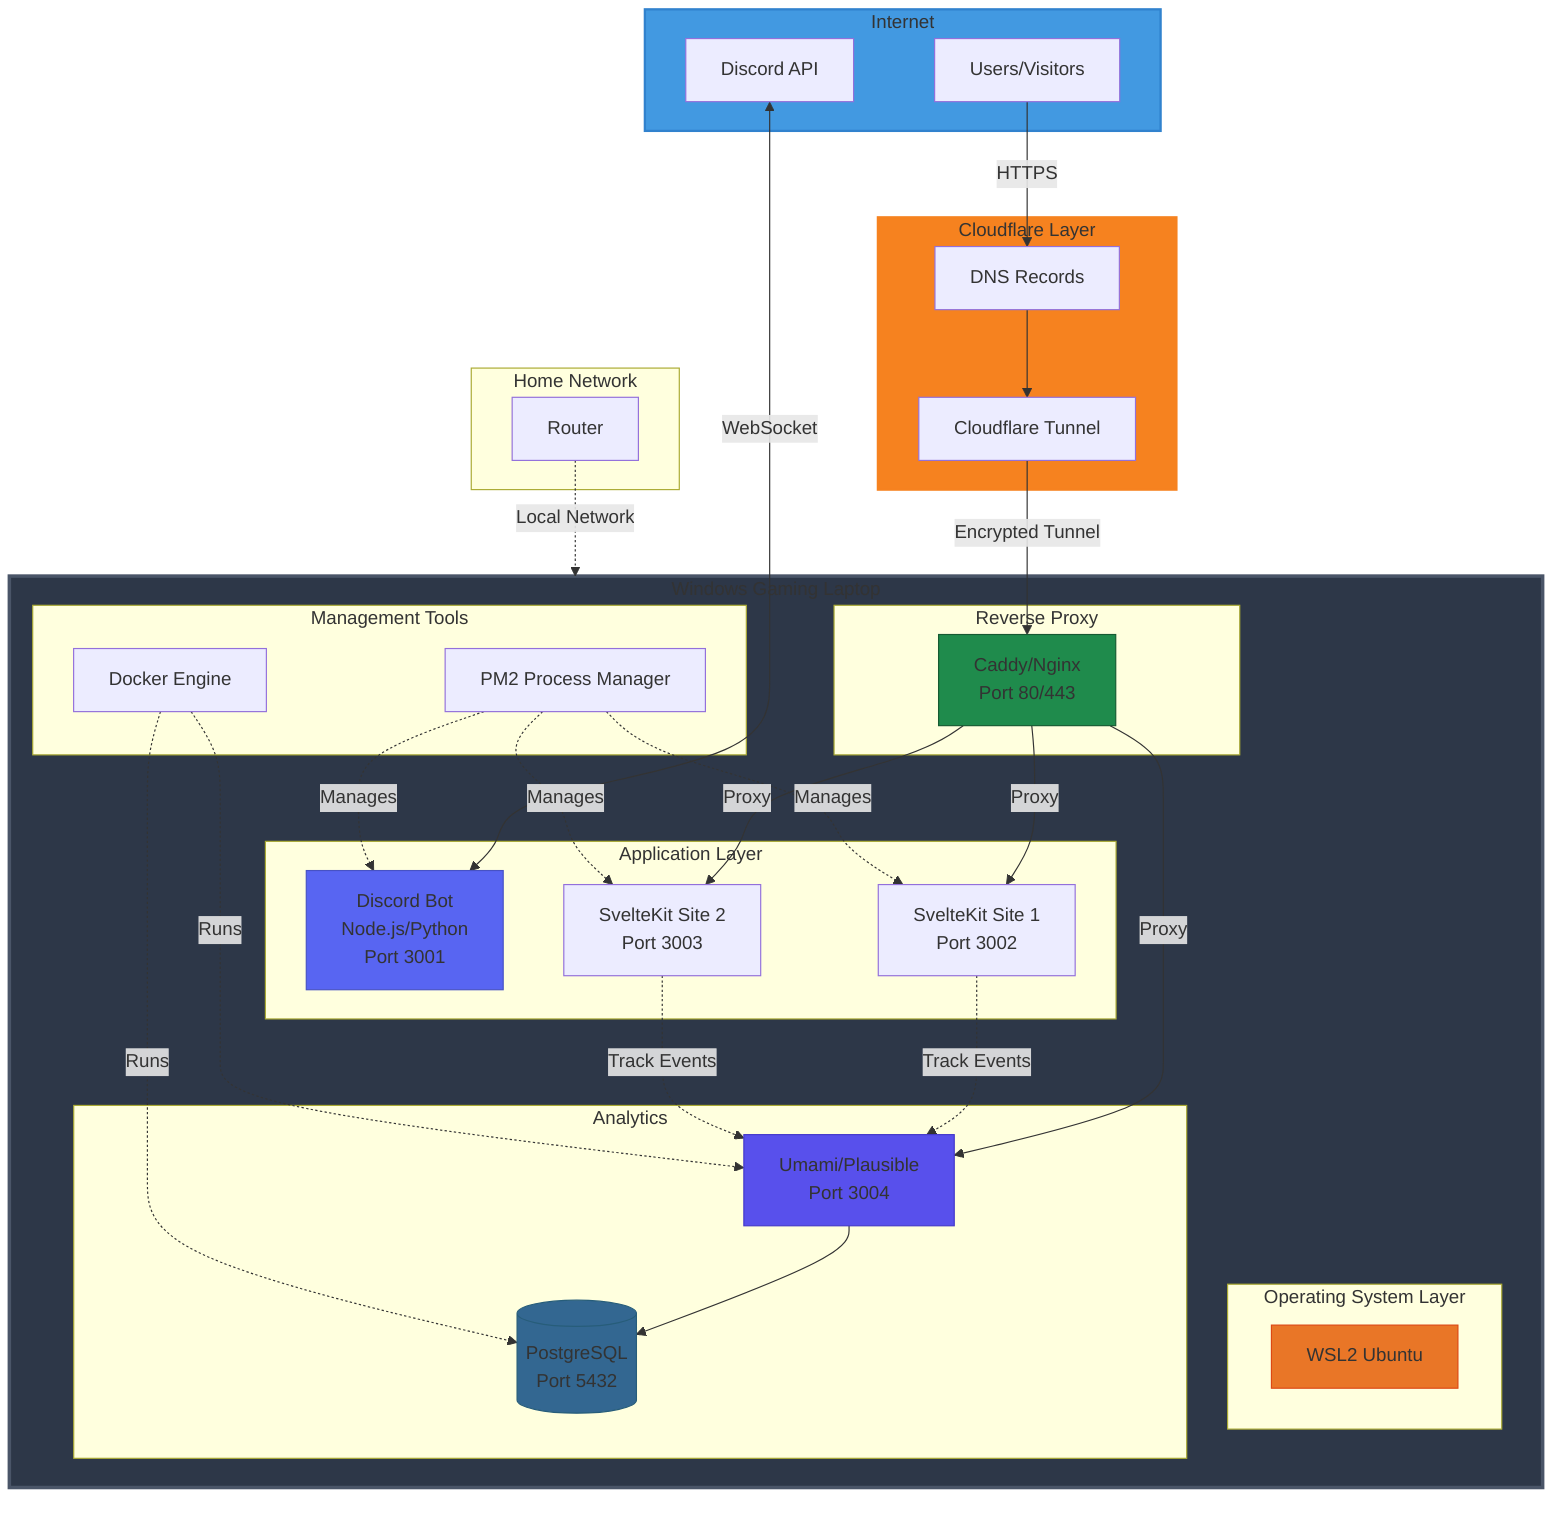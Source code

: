 graph TB
    subgraph Internet[Internet]
        Users[Users/Visitors]
        DiscordAPI[Discord API]
    end

    subgraph Cloudflare[Cloudflare Layer]
        CFTunnel[Cloudflare Tunnel]
        DNS[DNS Records]
    end

    subgraph Router[Home Network]
        RouterBox[Router]
    end

    subgraph Laptop[Windows Gaming Laptop]
        subgraph OS[Operating System Layer]
            WSL2[WSL2 Ubuntu]
        end
        
        subgraph ReverseProxy[Reverse Proxy]
            Caddy[Caddy/Nginx<br/>Port 80/443]
        end
        
        subgraph Apps[Application Layer]
            Bot[Discord Bot<br/>Node.js/Python<br/>Port 3001]
            Site1[SvelteKit Site 1<br/>Port 3002]
            Site2[SvelteKit Site 2<br/>Port 3003]
        end
        
        subgraph Analytics[Analytics]
            Umami[Umami/Plausible<br/>Port 3004]
            DB[(PostgreSQL<br/>Port 5432)]
        end
        
        subgraph Management[Management Tools]
            PM2[PM2 Process Manager]
            Docker[Docker Engine]
        end
    end

    Users -->|HTTPS| DNS
    DNS --> CFTunnel
    CFTunnel -->|Encrypted Tunnel| Caddy
    
    DiscordAPI <-->|WebSocket| Bot
    
    Caddy -->|Proxy| Site1
    Caddy -->|Proxy| Site2
    Caddy -->|Proxy| Umami
    
    Site1 -.->|Track Events| Umami
    Site2 -.->|Track Events| Umami
    
    Umami --> DB
    
    PM2 -.->|Manages| Bot
    PM2 -.->|Manages| Site1
    PM2 -.->|Manages| Site2
    
    Docker -.->|Runs| Umami
    Docker -.->|Runs| DB
    
    RouterBox -.->|Local Network| Laptop

    style Laptop fill:#2d3748,stroke:#4a5568,stroke-width:3px
    style Cloudflare fill:#f6821f,stroke:#f6821f,stroke-width:2px
    style Internet fill:#4299e1,stroke:#3182ce,stroke-width:2px
    style WSL2 fill:#e97627,stroke:#dd4814
    style Caddy fill:#1f8b4c,stroke:#165a32
    style Bot fill:#5865f2,stroke:#4752c4
    style Umami fill:#5850ec,stroke:#4338ca
    style DB fill:#336791,stroke:#275d7a